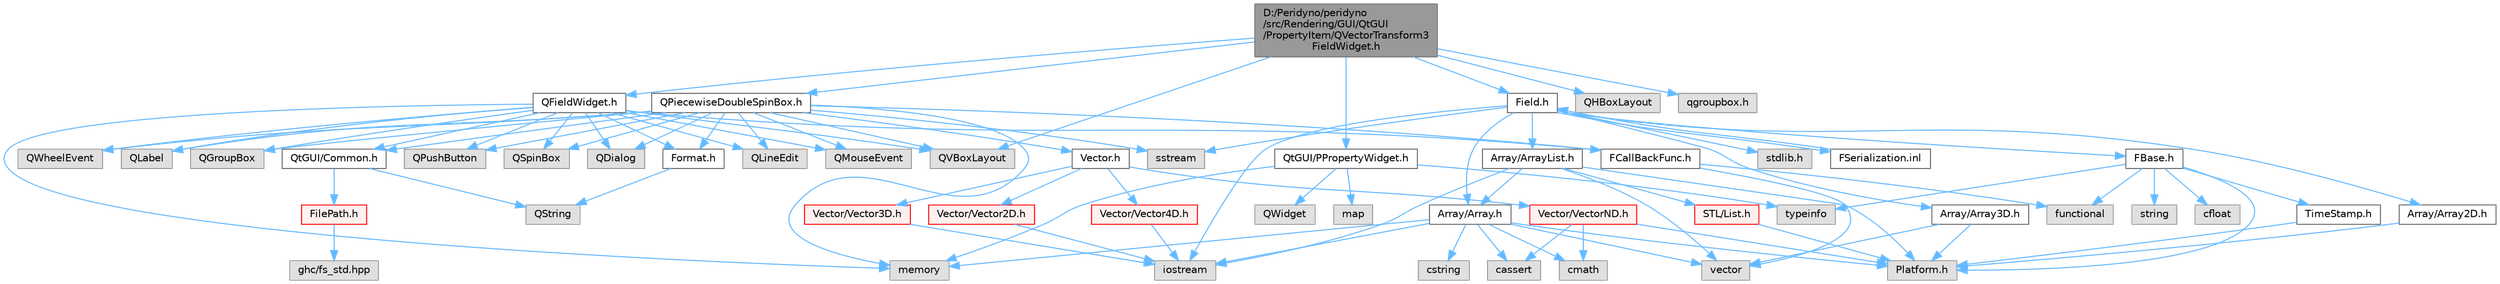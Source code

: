 digraph "D:/Peridyno/peridyno/src/Rendering/GUI/QtGUI/PropertyItem/QVectorTransform3FieldWidget.h"
{
 // LATEX_PDF_SIZE
  bgcolor="transparent";
  edge [fontname=Helvetica,fontsize=10,labelfontname=Helvetica,labelfontsize=10];
  node [fontname=Helvetica,fontsize=10,shape=box,height=0.2,width=0.4];
  Node1 [id="Node000001",label="D:/Peridyno/peridyno\l/src/Rendering/GUI/QtGUI\l/PropertyItem/QVectorTransform3\lFieldWidget.h",height=0.2,width=0.4,color="gray40", fillcolor="grey60", style="filled", fontcolor="black",tooltip=" "];
  Node1 -> Node2 [id="edge1_Node000001_Node000002",color="steelblue1",style="solid",tooltip=" "];
  Node2 [id="Node000002",label="QFieldWidget.h",height=0.2,width=0.4,color="grey40", fillcolor="white", style="filled",URL="$_q_field_widget_8h.html",tooltip=" "];
  Node2 -> Node3 [id="edge2_Node000002_Node000003",color="steelblue1",style="solid",tooltip=" "];
  Node3 [id="Node000003",label="QGroupBox",height=0.2,width=0.4,color="grey60", fillcolor="#E0E0E0", style="filled",tooltip=" "];
  Node2 -> Node4 [id="edge3_Node000002_Node000004",color="steelblue1",style="solid",tooltip=" "];
  Node4 [id="Node000004",label="QPushButton",height=0.2,width=0.4,color="grey60", fillcolor="#E0E0E0", style="filled",tooltip=" "];
  Node2 -> Node5 [id="edge4_Node000002_Node000005",color="steelblue1",style="solid",tooltip=" "];
  Node5 [id="Node000005",label="QSpinBox",height=0.2,width=0.4,color="grey60", fillcolor="#E0E0E0", style="filled",tooltip=" "];
  Node2 -> Node6 [id="edge5_Node000002_Node000006",color="steelblue1",style="solid",tooltip=" "];
  Node6 [id="Node000006",label="QDialog",height=0.2,width=0.4,color="grey60", fillcolor="#E0E0E0", style="filled",tooltip=" "];
  Node2 -> Node7 [id="edge6_Node000002_Node000007",color="steelblue1",style="solid",tooltip=" "];
  Node7 [id="Node000007",label="QLineEdit",height=0.2,width=0.4,color="grey60", fillcolor="#E0E0E0", style="filled",tooltip=" "];
  Node2 -> Node8 [id="edge7_Node000002_Node000008",color="steelblue1",style="solid",tooltip=" "];
  Node8 [id="Node000008",label="QMouseEvent",height=0.2,width=0.4,color="grey60", fillcolor="#E0E0E0", style="filled",tooltip=" "];
  Node2 -> Node9 [id="edge8_Node000002_Node000009",color="steelblue1",style="solid",tooltip=" "];
  Node9 [id="Node000009",label="QWheelEvent",height=0.2,width=0.4,color="grey60", fillcolor="#E0E0E0", style="filled",tooltip=" "];
  Node2 -> Node10 [id="edge9_Node000002_Node000010",color="steelblue1",style="solid",tooltip=" "];
  Node10 [id="Node000010",label="QLabel",height=0.2,width=0.4,color="grey60", fillcolor="#E0E0E0", style="filled",tooltip=" "];
  Node2 -> Node11 [id="edge10_Node000002_Node000011",color="steelblue1",style="solid",tooltip=" "];
  Node11 [id="Node000011",label="QVBoxLayout",height=0.2,width=0.4,color="grey60", fillcolor="#E0E0E0", style="filled",tooltip=" "];
  Node2 -> Node12 [id="edge11_Node000002_Node000012",color="steelblue1",style="solid",tooltip=" "];
  Node12 [id="Node000012",label="Format.h",height=0.2,width=0.4,color="grey40", fillcolor="white", style="filled",URL="$_format_8h.html",tooltip=" "];
  Node12 -> Node13 [id="edge12_Node000012_Node000013",color="steelblue1",style="solid",tooltip=" "];
  Node13 [id="Node000013",label="QString",height=0.2,width=0.4,color="grey60", fillcolor="#E0E0E0", style="filled",tooltip=" "];
  Node2 -> Node14 [id="edge13_Node000002_Node000014",color="steelblue1",style="solid",tooltip=" "];
  Node14 [id="Node000014",label="FCallBackFunc.h",height=0.2,width=0.4,color="grey40", fillcolor="white", style="filled",URL="$_f_callback_func_8h.html",tooltip=" "];
  Node14 -> Node15 [id="edge14_Node000014_Node000015",color="steelblue1",style="solid",tooltip=" "];
  Node15 [id="Node000015",label="vector",height=0.2,width=0.4,color="grey60", fillcolor="#E0E0E0", style="filled",tooltip=" "];
  Node14 -> Node16 [id="edge15_Node000014_Node000016",color="steelblue1",style="solid",tooltip=" "];
  Node16 [id="Node000016",label="functional",height=0.2,width=0.4,color="grey60", fillcolor="#E0E0E0", style="filled",tooltip=" "];
  Node2 -> Node17 [id="edge16_Node000002_Node000017",color="steelblue1",style="solid",tooltip=" "];
  Node17 [id="Node000017",label="QtGUI/Common.h",height=0.2,width=0.4,color="grey40", fillcolor="white", style="filled",URL="$_common_8h.html",tooltip=" "];
  Node17 -> Node13 [id="edge17_Node000017_Node000013",color="steelblue1",style="solid",tooltip=" "];
  Node17 -> Node18 [id="edge18_Node000017_Node000018",color="steelblue1",style="solid",tooltip=" "];
  Node18 [id="Node000018",label="FilePath.h",height=0.2,width=0.4,color="red", fillcolor="#FFF0F0", style="filled",URL="$_file_path_8h.html",tooltip=" "];
  Node18 -> Node19 [id="edge19_Node000018_Node000019",color="steelblue1",style="solid",tooltip=" "];
  Node19 [id="Node000019",label="ghc/fs_std.hpp",height=0.2,width=0.4,color="grey60", fillcolor="#E0E0E0", style="filled",tooltip=" "];
  Node2 -> Node34 [id="edge20_Node000002_Node000034",color="steelblue1",style="solid",tooltip=" "];
  Node34 [id="Node000034",label="memory",height=0.2,width=0.4,color="grey60", fillcolor="#E0E0E0", style="filled",tooltip=" "];
  Node1 -> Node80 [id="edge21_Node000001_Node000080",color="steelblue1",style="solid",tooltip=" "];
  Node80 [id="Node000080",label="QtGUI/PPropertyWidget.h",height=0.2,width=0.4,color="grey40", fillcolor="white", style="filled",URL="$_p_property_widget_8h.html",tooltip=" "];
  Node80 -> Node81 [id="edge22_Node000080_Node000081",color="steelblue1",style="solid",tooltip=" "];
  Node81 [id="Node000081",label="map",height=0.2,width=0.4,color="grey60", fillcolor="#E0E0E0", style="filled",tooltip=" "];
  Node80 -> Node82 [id="edge23_Node000080_Node000082",color="steelblue1",style="solid",tooltip=" "];
  Node82 [id="Node000082",label="QWidget",height=0.2,width=0.4,color="grey60", fillcolor="#E0E0E0", style="filled",tooltip=" "];
  Node80 -> Node28 [id="edge24_Node000080_Node000028",color="steelblue1",style="solid",tooltip=" "];
  Node28 [id="Node000028",label="typeinfo",height=0.2,width=0.4,color="grey60", fillcolor="#E0E0E0", style="filled",tooltip=" "];
  Node80 -> Node34 [id="edge25_Node000080_Node000034",color="steelblue1",style="solid",tooltip=" "];
  Node1 -> Node21 [id="edge26_Node000001_Node000021",color="steelblue1",style="solid",tooltip=" "];
  Node21 [id="Node000021",label="Field.h",height=0.2,width=0.4,color="grey40", fillcolor="white", style="filled",URL="$_field_8h.html",tooltip=" "];
  Node21 -> Node22 [id="edge27_Node000021_Node000022",color="steelblue1",style="solid",tooltip=" "];
  Node22 [id="Node000022",label="iostream",height=0.2,width=0.4,color="grey60", fillcolor="#E0E0E0", style="filled",tooltip=" "];
  Node21 -> Node23 [id="edge28_Node000021_Node000023",color="steelblue1",style="solid",tooltip=" "];
  Node23 [id="Node000023",label="stdlib.h",height=0.2,width=0.4,color="grey60", fillcolor="#E0E0E0", style="filled",tooltip=" "];
  Node21 -> Node24 [id="edge29_Node000021_Node000024",color="steelblue1",style="solid",tooltip=" "];
  Node24 [id="Node000024",label="sstream",height=0.2,width=0.4,color="grey60", fillcolor="#E0E0E0", style="filled",tooltip=" "];
  Node21 -> Node25 [id="edge30_Node000021_Node000025",color="steelblue1",style="solid",tooltip=" "];
  Node25 [id="Node000025",label="FBase.h",height=0.2,width=0.4,color="grey40", fillcolor="white", style="filled",URL="$_f_base_8h.html",tooltip=" "];
  Node25 -> Node26 [id="edge31_Node000025_Node000026",color="steelblue1",style="solid",tooltip=" "];
  Node26 [id="Node000026",label="Platform.h",height=0.2,width=0.4,color="grey60", fillcolor="#E0E0E0", style="filled",tooltip=" "];
  Node25 -> Node27 [id="edge32_Node000025_Node000027",color="steelblue1",style="solid",tooltip=" "];
  Node27 [id="Node000027",label="TimeStamp.h",height=0.2,width=0.4,color="grey40", fillcolor="white", style="filled",URL="$_time_stamp_8h.html",tooltip=" "];
  Node27 -> Node26 [id="edge33_Node000027_Node000026",color="steelblue1",style="solid",tooltip=" "];
  Node25 -> Node28 [id="edge34_Node000025_Node000028",color="steelblue1",style="solid",tooltip=" "];
  Node25 -> Node29 [id="edge35_Node000025_Node000029",color="steelblue1",style="solid",tooltip=" "];
  Node29 [id="Node000029",label="string",height=0.2,width=0.4,color="grey60", fillcolor="#E0E0E0", style="filled",tooltip=" "];
  Node25 -> Node16 [id="edge36_Node000025_Node000016",color="steelblue1",style="solid",tooltip=" "];
  Node25 -> Node30 [id="edge37_Node000025_Node000030",color="steelblue1",style="solid",tooltip=" "];
  Node30 [id="Node000030",label="cfloat",height=0.2,width=0.4,color="grey60", fillcolor="#E0E0E0", style="filled",tooltip=" "];
  Node21 -> Node31 [id="edge38_Node000021_Node000031",color="steelblue1",style="solid",tooltip=" "];
  Node31 [id="Node000031",label="Array/Array.h",height=0.2,width=0.4,color="grey40", fillcolor="white", style="filled",URL="$_array_8h.html",tooltip=" "];
  Node31 -> Node26 [id="edge39_Node000031_Node000026",color="steelblue1",style="solid",tooltip=" "];
  Node31 -> Node32 [id="edge40_Node000031_Node000032",color="steelblue1",style="solid",tooltip=" "];
  Node32 [id="Node000032",label="cassert",height=0.2,width=0.4,color="grey60", fillcolor="#E0E0E0", style="filled",tooltip=" "];
  Node31 -> Node15 [id="edge41_Node000031_Node000015",color="steelblue1",style="solid",tooltip=" "];
  Node31 -> Node22 [id="edge42_Node000031_Node000022",color="steelblue1",style="solid",tooltip=" "];
  Node31 -> Node33 [id="edge43_Node000031_Node000033",color="steelblue1",style="solid",tooltip=" "];
  Node33 [id="Node000033",label="cstring",height=0.2,width=0.4,color="grey60", fillcolor="#E0E0E0", style="filled",tooltip=" "];
  Node31 -> Node34 [id="edge44_Node000031_Node000034",color="steelblue1",style="solid",tooltip=" "];
  Node31 -> Node35 [id="edge45_Node000031_Node000035",color="steelblue1",style="solid",tooltip=" "];
  Node35 [id="Node000035",label="cmath",height=0.2,width=0.4,color="grey60", fillcolor="#E0E0E0", style="filled",tooltip=" "];
  Node21 -> Node36 [id="edge46_Node000021_Node000036",color="steelblue1",style="solid",tooltip=" "];
  Node36 [id="Node000036",label="Array/Array2D.h",height=0.2,width=0.4,color="grey40", fillcolor="white", style="filled",URL="$_array2_d_8h.html",tooltip=" "];
  Node36 -> Node26 [id="edge47_Node000036_Node000026",color="steelblue1",style="solid",tooltip=" "];
  Node21 -> Node37 [id="edge48_Node000021_Node000037",color="steelblue1",style="solid",tooltip=" "];
  Node37 [id="Node000037",label="Array/Array3D.h",height=0.2,width=0.4,color="grey40", fillcolor="white", style="filled",URL="$_array3_d_8h.html",tooltip=" "];
  Node37 -> Node26 [id="edge49_Node000037_Node000026",color="steelblue1",style="solid",tooltip=" "];
  Node37 -> Node15 [id="edge50_Node000037_Node000015",color="steelblue1",style="solid",tooltip=" "];
  Node21 -> Node38 [id="edge51_Node000021_Node000038",color="steelblue1",style="solid",tooltip=" "];
  Node38 [id="Node000038",label="Array/ArrayList.h",height=0.2,width=0.4,color="grey40", fillcolor="white", style="filled",URL="$_array_list_8h.html",tooltip=" "];
  Node38 -> Node15 [id="edge52_Node000038_Node000015",color="steelblue1",style="solid",tooltip=" "];
  Node38 -> Node22 [id="edge53_Node000038_Node000022",color="steelblue1",style="solid",tooltip=" "];
  Node38 -> Node26 [id="edge54_Node000038_Node000026",color="steelblue1",style="solid",tooltip=" "];
  Node38 -> Node39 [id="edge55_Node000038_Node000039",color="steelblue1",style="solid",tooltip=" "];
  Node39 [id="Node000039",label="STL/List.h",height=0.2,width=0.4,color="red", fillcolor="#FFF0F0", style="filled",URL="$_list_8h.html",tooltip=" "];
  Node39 -> Node26 [id="edge56_Node000039_Node000026",color="steelblue1",style="solid",tooltip=" "];
  Node38 -> Node31 [id="edge57_Node000038_Node000031",color="steelblue1",style="solid",tooltip=" "];
  Node21 -> Node79 [id="edge58_Node000021_Node000079",color="steelblue1",style="solid",tooltip=" "];
  Node79 [id="Node000079",label="FSerialization.inl",height=0.2,width=0.4,color="grey40", fillcolor="white", style="filled",URL="$_f_serialization_8inl.html",tooltip=" "];
  Node79 -> Node21 [id="edge59_Node000079_Node000021",color="steelblue1",style="solid",tooltip=" "];
  Node1 -> Node83 [id="edge60_Node000001_Node000083",color="steelblue1",style="solid",tooltip=" "];
  Node83 [id="Node000083",label="QHBoxLayout",height=0.2,width=0.4,color="grey60", fillcolor="#E0E0E0", style="filled",tooltip=" "];
  Node1 -> Node11 [id="edge61_Node000001_Node000011",color="steelblue1",style="solid",tooltip=" "];
  Node1 -> Node84 [id="edge62_Node000001_Node000084",color="steelblue1",style="solid",tooltip=" "];
  Node84 [id="Node000084",label="QPiecewiseDoubleSpinBox.h",height=0.2,width=0.4,color="grey40", fillcolor="white", style="filled",URL="$_q_piecewise_double_spin_box_8h.html",tooltip=" "];
  Node84 -> Node3 [id="edge63_Node000084_Node000003",color="steelblue1",style="solid",tooltip=" "];
  Node84 -> Node4 [id="edge64_Node000084_Node000004",color="steelblue1",style="solid",tooltip=" "];
  Node84 -> Node5 [id="edge65_Node000084_Node000005",color="steelblue1",style="solid",tooltip=" "];
  Node84 -> Node6 [id="edge66_Node000084_Node000006",color="steelblue1",style="solid",tooltip=" "];
  Node84 -> Node7 [id="edge67_Node000084_Node000007",color="steelblue1",style="solid",tooltip=" "];
  Node84 -> Node8 [id="edge68_Node000084_Node000008",color="steelblue1",style="solid",tooltip=" "];
  Node84 -> Node9 [id="edge69_Node000084_Node000009",color="steelblue1",style="solid",tooltip=" "];
  Node84 -> Node10 [id="edge70_Node000084_Node000010",color="steelblue1",style="solid",tooltip=" "];
  Node84 -> Node11 [id="edge71_Node000084_Node000011",color="steelblue1",style="solid",tooltip=" "];
  Node84 -> Node12 [id="edge72_Node000084_Node000012",color="steelblue1",style="solid",tooltip=" "];
  Node84 -> Node14 [id="edge73_Node000084_Node000014",color="steelblue1",style="solid",tooltip=" "];
  Node84 -> Node17 [id="edge74_Node000084_Node000017",color="steelblue1",style="solid",tooltip=" "];
  Node84 -> Node43 [id="edge75_Node000084_Node000043",color="steelblue1",style="solid",tooltip=" "];
  Node43 [id="Node000043",label="Vector.h",height=0.2,width=0.4,color="grey40", fillcolor="white", style="filled",URL="$_vector_8h.html",tooltip=" "];
  Node43 -> Node44 [id="edge76_Node000043_Node000044",color="steelblue1",style="solid",tooltip=" "];
  Node44 [id="Node000044",label="Vector/Vector2D.h",height=0.2,width=0.4,color="red", fillcolor="#FFF0F0", style="filled",URL="$_vector2_d_8h.html",tooltip=" "];
  Node44 -> Node22 [id="edge77_Node000044_Node000022",color="steelblue1",style="solid",tooltip=" "];
  Node43 -> Node50 [id="edge78_Node000043_Node000050",color="steelblue1",style="solid",tooltip=" "];
  Node50 [id="Node000050",label="Vector/Vector3D.h",height=0.2,width=0.4,color="red", fillcolor="#FFF0F0", style="filled",URL="$_vector3_d_8h.html",tooltip=" "];
  Node50 -> Node22 [id="edge79_Node000050_Node000022",color="steelblue1",style="solid",tooltip=" "];
  Node43 -> Node53 [id="edge80_Node000043_Node000053",color="steelblue1",style="solid",tooltip=" "];
  Node53 [id="Node000053",label="Vector/Vector4D.h",height=0.2,width=0.4,color="red", fillcolor="#FFF0F0", style="filled",URL="$_vector4_d_8h.html",tooltip=" "];
  Node53 -> Node22 [id="edge81_Node000053_Node000022",color="steelblue1",style="solid",tooltip=" "];
  Node43 -> Node56 [id="edge82_Node000043_Node000056",color="steelblue1",style="solid",tooltip=" "];
  Node56 [id="Node000056",label="Vector/VectorND.h",height=0.2,width=0.4,color="red", fillcolor="#FFF0F0", style="filled",URL="$_vector_n_d_8h.html",tooltip=" "];
  Node56 -> Node35 [id="edge83_Node000056_Node000035",color="steelblue1",style="solid",tooltip=" "];
  Node56 -> Node32 [id="edge84_Node000056_Node000032",color="steelblue1",style="solid",tooltip=" "];
  Node56 -> Node26 [id="edge85_Node000056_Node000026",color="steelblue1",style="solid",tooltip=" "];
  Node84 -> Node34 [id="edge86_Node000084_Node000034",color="steelblue1",style="solid",tooltip=" "];
  Node84 -> Node24 [id="edge87_Node000084_Node000024",color="steelblue1",style="solid",tooltip=" "];
  Node1 -> Node85 [id="edge88_Node000001_Node000085",color="steelblue1",style="solid",tooltip=" "];
  Node85 [id="Node000085",label="qgroupbox.h",height=0.2,width=0.4,color="grey60", fillcolor="#E0E0E0", style="filled",tooltip=" "];
}
